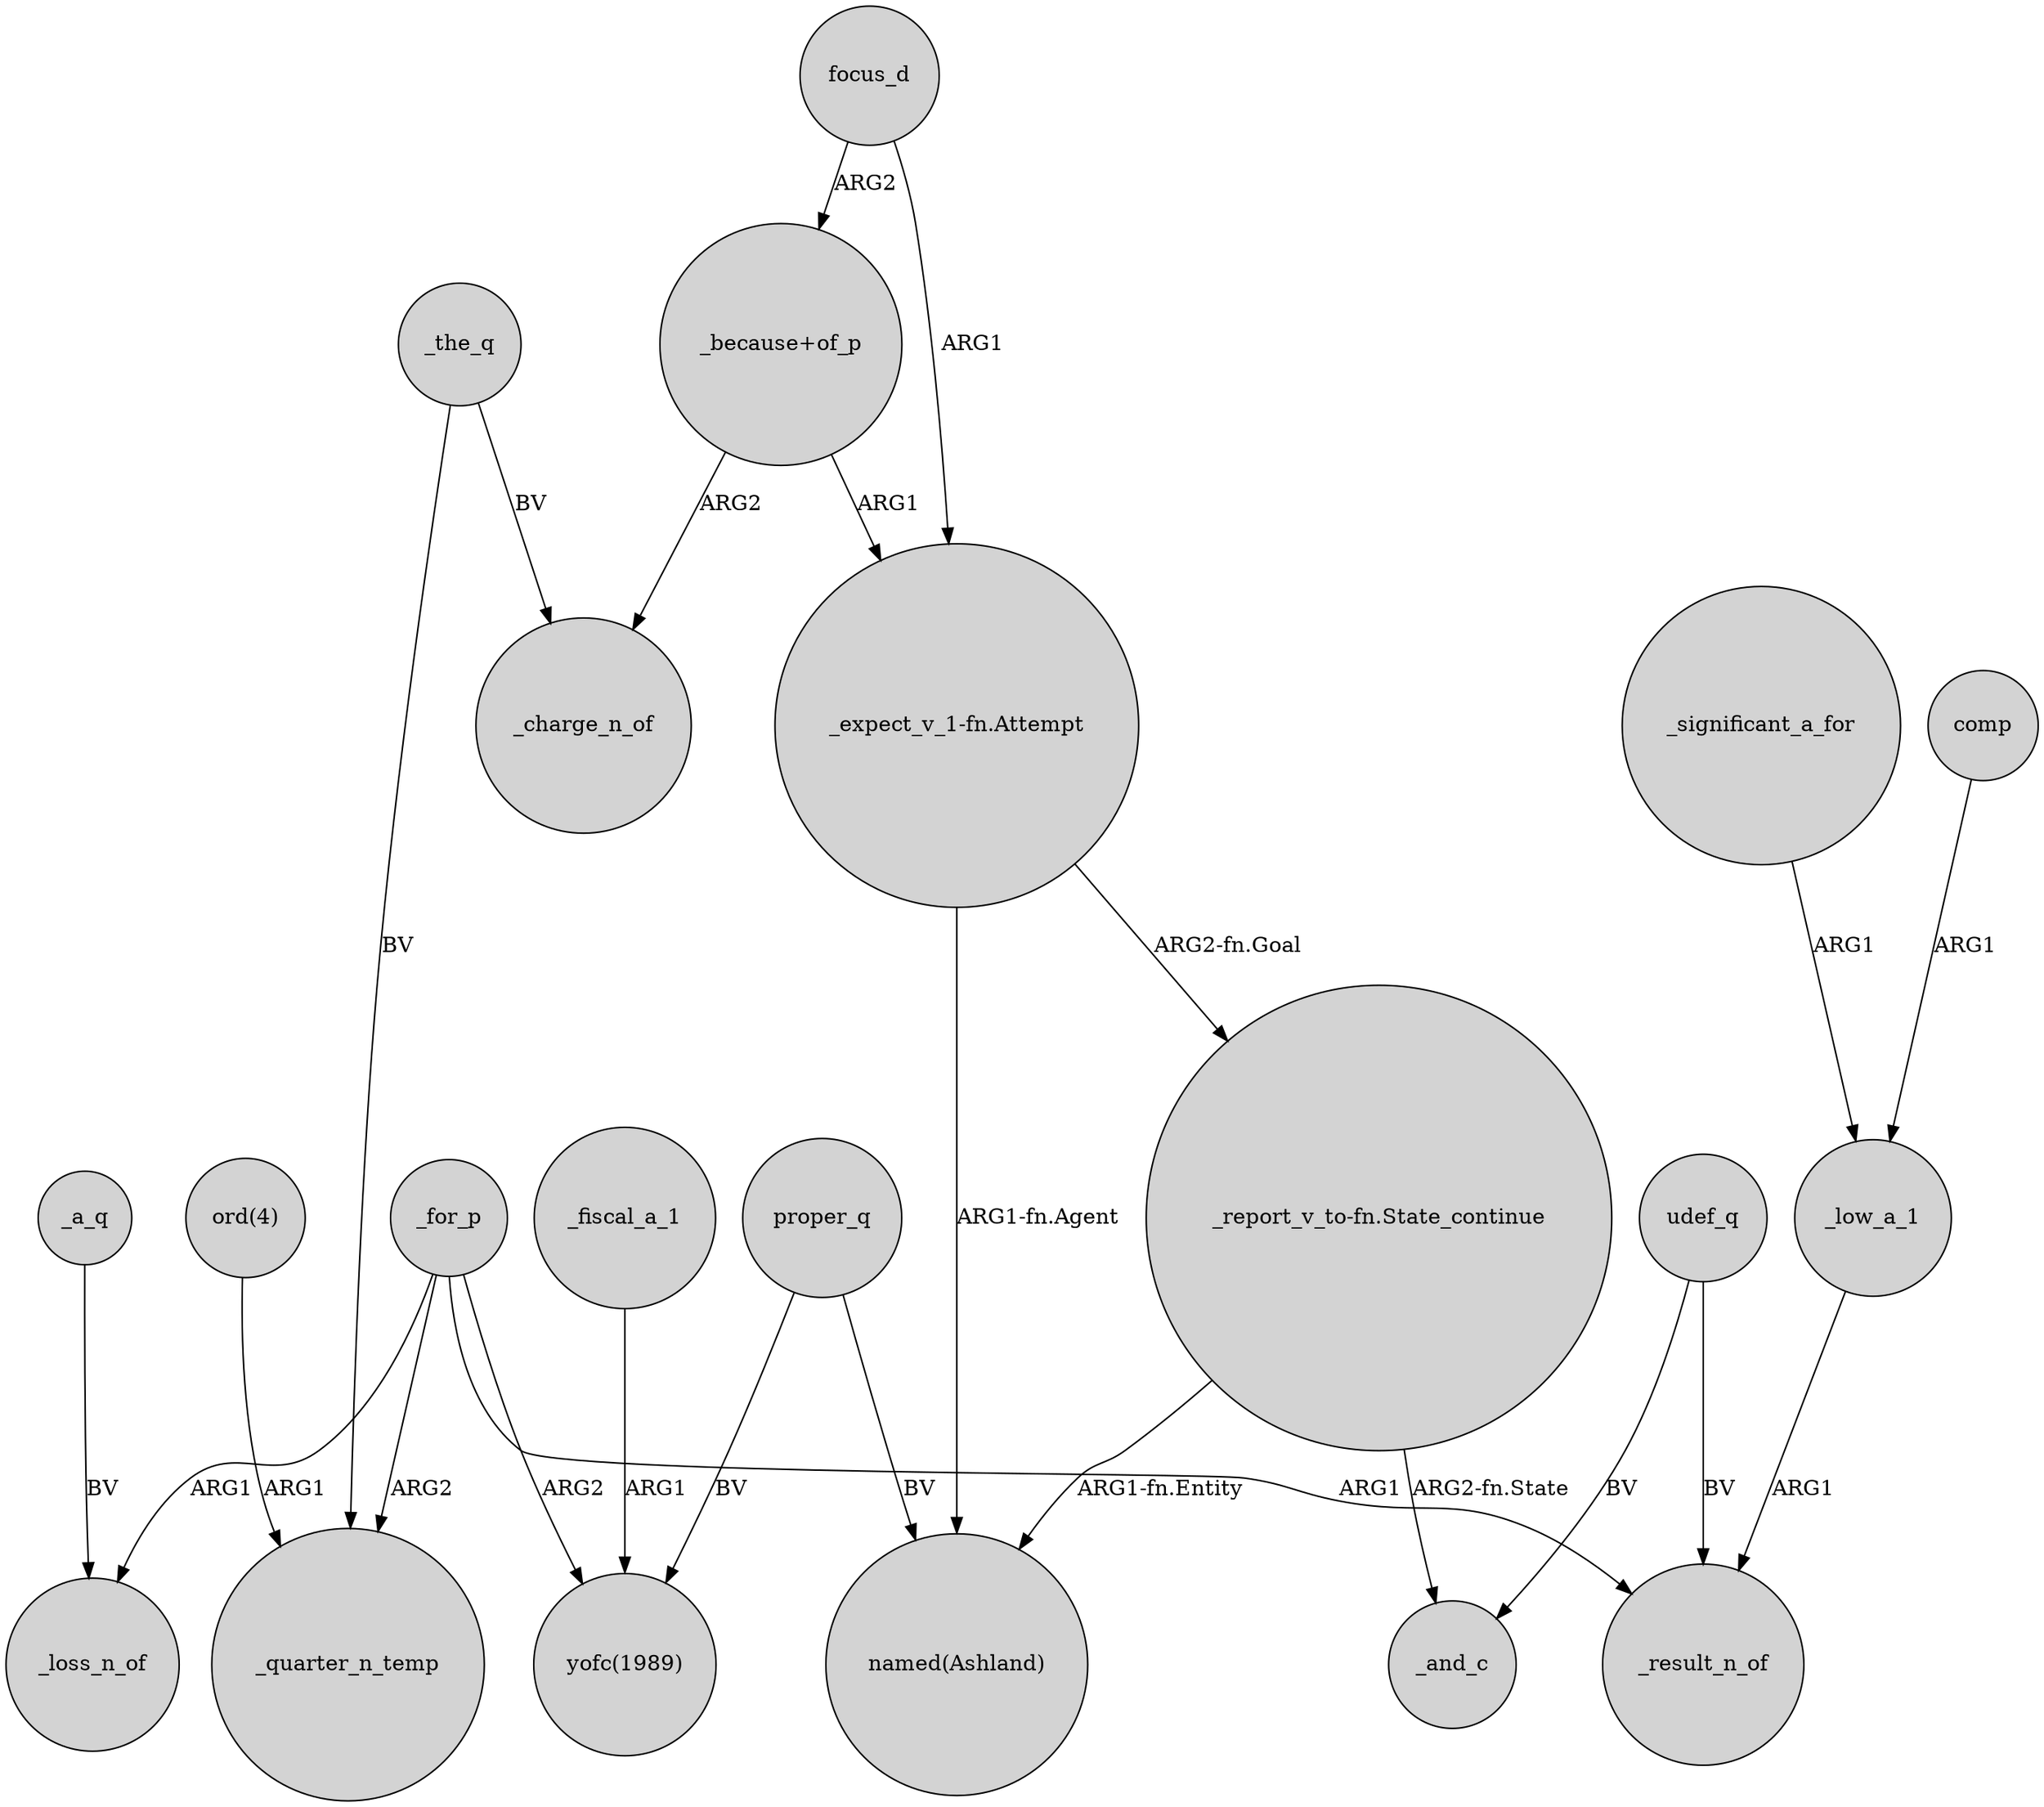 digraph {
	node [shape=circle style=filled]
	_a_q -> _loss_n_of [label=BV]
	comp -> _low_a_1 [label=ARG1]
	_significant_a_for -> _low_a_1 [label=ARG1]
	"_expect_v_1-fn.Attempt" -> "_report_v_to-fn.State_continue" [label="ARG2-fn.Goal"]
	"_expect_v_1-fn.Attempt" -> "named(Ashland)" [label="ARG1-fn.Agent"]
	_the_q -> _charge_n_of [label=BV]
	"_because+of_p" -> _charge_n_of [label=ARG2]
	focus_d -> "_expect_v_1-fn.Attempt" [label=ARG1]
	_the_q -> _quarter_n_temp [label=BV]
	"_report_v_to-fn.State_continue" -> _and_c [label="ARG2-fn.State"]
	_fiscal_a_1 -> "yofc(1989)" [label=ARG1]
	udef_q -> _and_c [label=BV]
	_low_a_1 -> _result_n_of [label=ARG1]
	_for_p -> _quarter_n_temp [label=ARG2]
	_for_p -> _loss_n_of [label=ARG1]
	_for_p -> "yofc(1989)" [label=ARG2]
	"_because+of_p" -> "_expect_v_1-fn.Attempt" [label=ARG1]
	focus_d -> "_because+of_p" [label=ARG2]
	_for_p -> _result_n_of [label=ARG1]
	proper_q -> "yofc(1989)" [label=BV]
	"ord(4)" -> _quarter_n_temp [label=ARG1]
	udef_q -> _result_n_of [label=BV]
	"_report_v_to-fn.State_continue" -> "named(Ashland)" [label="ARG1-fn.Entity"]
	proper_q -> "named(Ashland)" [label=BV]
}
